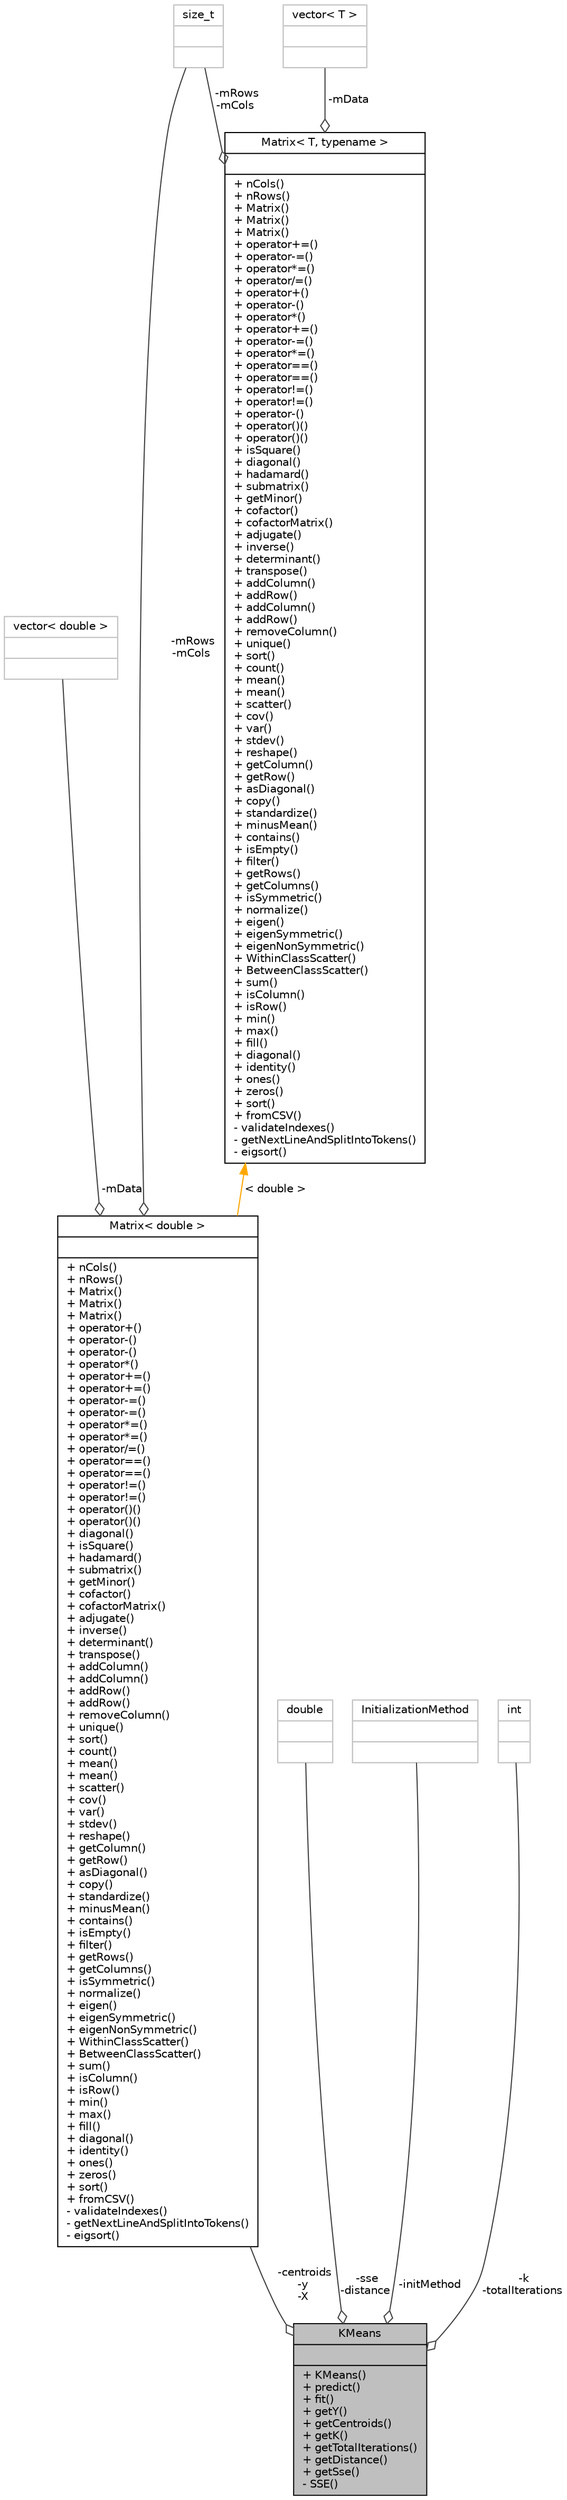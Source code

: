 digraph "KMeans"
{
  bgcolor="transparent";
  edge [fontname="Helvetica",fontsize="10",labelfontname="Helvetica",labelfontsize="10"];
  node [fontname="Helvetica",fontsize="10",shape=record];
  Node1 [label="{KMeans\n||+ KMeans()\l+ predict()\l+ fit()\l+ getY()\l+ getCentroids()\l+ getK()\l+ getTotalIterations()\l+ getDistance()\l+ getSse()\l- SSE()\l}",height=0.2,width=0.4,color="black", fillcolor="grey75", style="filled", fontcolor="black"];
  Node2 -> Node1 [color="grey25",fontsize="10",style="solid",label=" -centroids\n-y\n-X" ,arrowhead="odiamond",fontname="Helvetica"];
  Node2 [label="{Matrix\< double \>\n||+ nCols()\l+ nRows()\l+ Matrix()\l+ Matrix()\l+ Matrix()\l+ operator+()\l+ operator-()\l+ operator-()\l+ operator*()\l+ operator+=()\l+ operator+=()\l+ operator-=()\l+ operator-=()\l+ operator*=()\l+ operator*=()\l+ operator/=()\l+ operator==()\l+ operator==()\l+ operator!=()\l+ operator!=()\l+ operator()()\l+ operator()()\l+ diagonal()\l+ isSquare()\l+ hadamard()\l+ submatrix()\l+ getMinor()\l+ cofactor()\l+ cofactorMatrix()\l+ adjugate()\l+ inverse()\l+ determinant()\l+ transpose()\l+ addColumn()\l+ addColumn()\l+ addRow()\l+ addRow()\l+ removeColumn()\l+ unique()\l+ sort()\l+ count()\l+ mean()\l+ mean()\l+ scatter()\l+ cov()\l+ var()\l+ stdev()\l+ reshape()\l+ getColumn()\l+ getRow()\l+ asDiagonal()\l+ copy()\l+ standardize()\l+ minusMean()\l+ contains()\l+ isEmpty()\l+ filter()\l+ getRows()\l+ getColumns()\l+ isSymmetric()\l+ normalize()\l+ eigen()\l+ eigenSymmetric()\l+ eigenNonSymmetric()\l+ WithinClassScatter()\l+ BetweenClassScatter()\l+ sum()\l+ isColumn()\l+ isRow()\l+ min()\l+ max()\l+ fill()\l+ diagonal()\l+ identity()\l+ ones()\l+ zeros()\l+ sort()\l+ fromCSV()\l- validateIndexes()\l- getNextLineAndSplitIntoTokens()\l- eigsort()\l}",height=0.2,width=0.4,color="black",URL="$classMatrix.html"];
  Node3 -> Node2 [color="grey25",fontsize="10",style="solid",label=" -mData" ,arrowhead="odiamond",fontname="Helvetica"];
  Node3 [label="{vector\< double \>\n||}",height=0.2,width=0.4,color="grey75"];
  Node4 -> Node2 [color="grey25",fontsize="10",style="solid",label=" -mRows\n-mCols" ,arrowhead="odiamond",fontname="Helvetica"];
  Node4 [label="{size_t\n||}",height=0.2,width=0.4,color="grey75"];
  Node5 -> Node2 [dir="back",color="orange",fontsize="10",style="solid",label=" \< double \>" ,fontname="Helvetica"];
  Node5 [label="{Matrix\< T, typename \>\n||+ nCols()\l+ nRows()\l+ Matrix()\l+ Matrix()\l+ Matrix()\l+ operator+=()\l+ operator-=()\l+ operator*=()\l+ operator/=()\l+ operator+()\l+ operator-()\l+ operator*()\l+ operator+=()\l+ operator-=()\l+ operator*=()\l+ operator==()\l+ operator==()\l+ operator!=()\l+ operator!=()\l+ operator-()\l+ operator()()\l+ operator()()\l+ isSquare()\l+ diagonal()\l+ hadamard()\l+ submatrix()\l+ getMinor()\l+ cofactor()\l+ cofactorMatrix()\l+ adjugate()\l+ inverse()\l+ determinant()\l+ transpose()\l+ addColumn()\l+ addRow()\l+ addColumn()\l+ addRow()\l+ removeColumn()\l+ unique()\l+ sort()\l+ count()\l+ mean()\l+ mean()\l+ scatter()\l+ cov()\l+ var()\l+ stdev()\l+ reshape()\l+ getColumn()\l+ getRow()\l+ asDiagonal()\l+ copy()\l+ standardize()\l+ minusMean()\l+ contains()\l+ isEmpty()\l+ filter()\l+ getRows()\l+ getColumns()\l+ isSymmetric()\l+ normalize()\l+ eigen()\l+ eigenSymmetric()\l+ eigenNonSymmetric()\l+ WithinClassScatter()\l+ BetweenClassScatter()\l+ sum()\l+ isColumn()\l+ isRow()\l+ min()\l+ max()\l+ fill()\l+ diagonal()\l+ identity()\l+ ones()\l+ zeros()\l+ sort()\l+ fromCSV()\l- validateIndexes()\l- getNextLineAndSplitIntoTokens()\l- eigsort()\l}",height=0.2,width=0.4,color="black",URL="$classMatrix.html",tooltip="Matrix implementation, with a series of linear algebra functions. "];
  Node4 -> Node5 [color="grey25",fontsize="10",style="solid",label=" -mRows\n-mCols" ,arrowhead="odiamond",fontname="Helvetica"];
  Node6 -> Node5 [color="grey25",fontsize="10",style="solid",label=" -mData" ,arrowhead="odiamond",fontname="Helvetica"];
  Node6 [label="{vector\< T \>\n||}",height=0.2,width=0.4,color="grey75"];
  Node7 -> Node1 [color="grey25",fontsize="10",style="solid",label=" -sse\n-distance" ,arrowhead="odiamond",fontname="Helvetica"];
  Node7 [label="{double\n||}",height=0.2,width=0.4,color="grey75"];
  Node8 -> Node1 [color="grey25",fontsize="10",style="solid",label=" -initMethod" ,arrowhead="odiamond",fontname="Helvetica"];
  Node8 [label="{InitializationMethod\n||}",height=0.2,width=0.4,color="grey75"];
  Node9 -> Node1 [color="grey25",fontsize="10",style="solid",label=" -k\n-totalIterations" ,arrowhead="odiamond",fontname="Helvetica"];
  Node9 [label="{int\n||}",height=0.2,width=0.4,color="grey75"];
}
